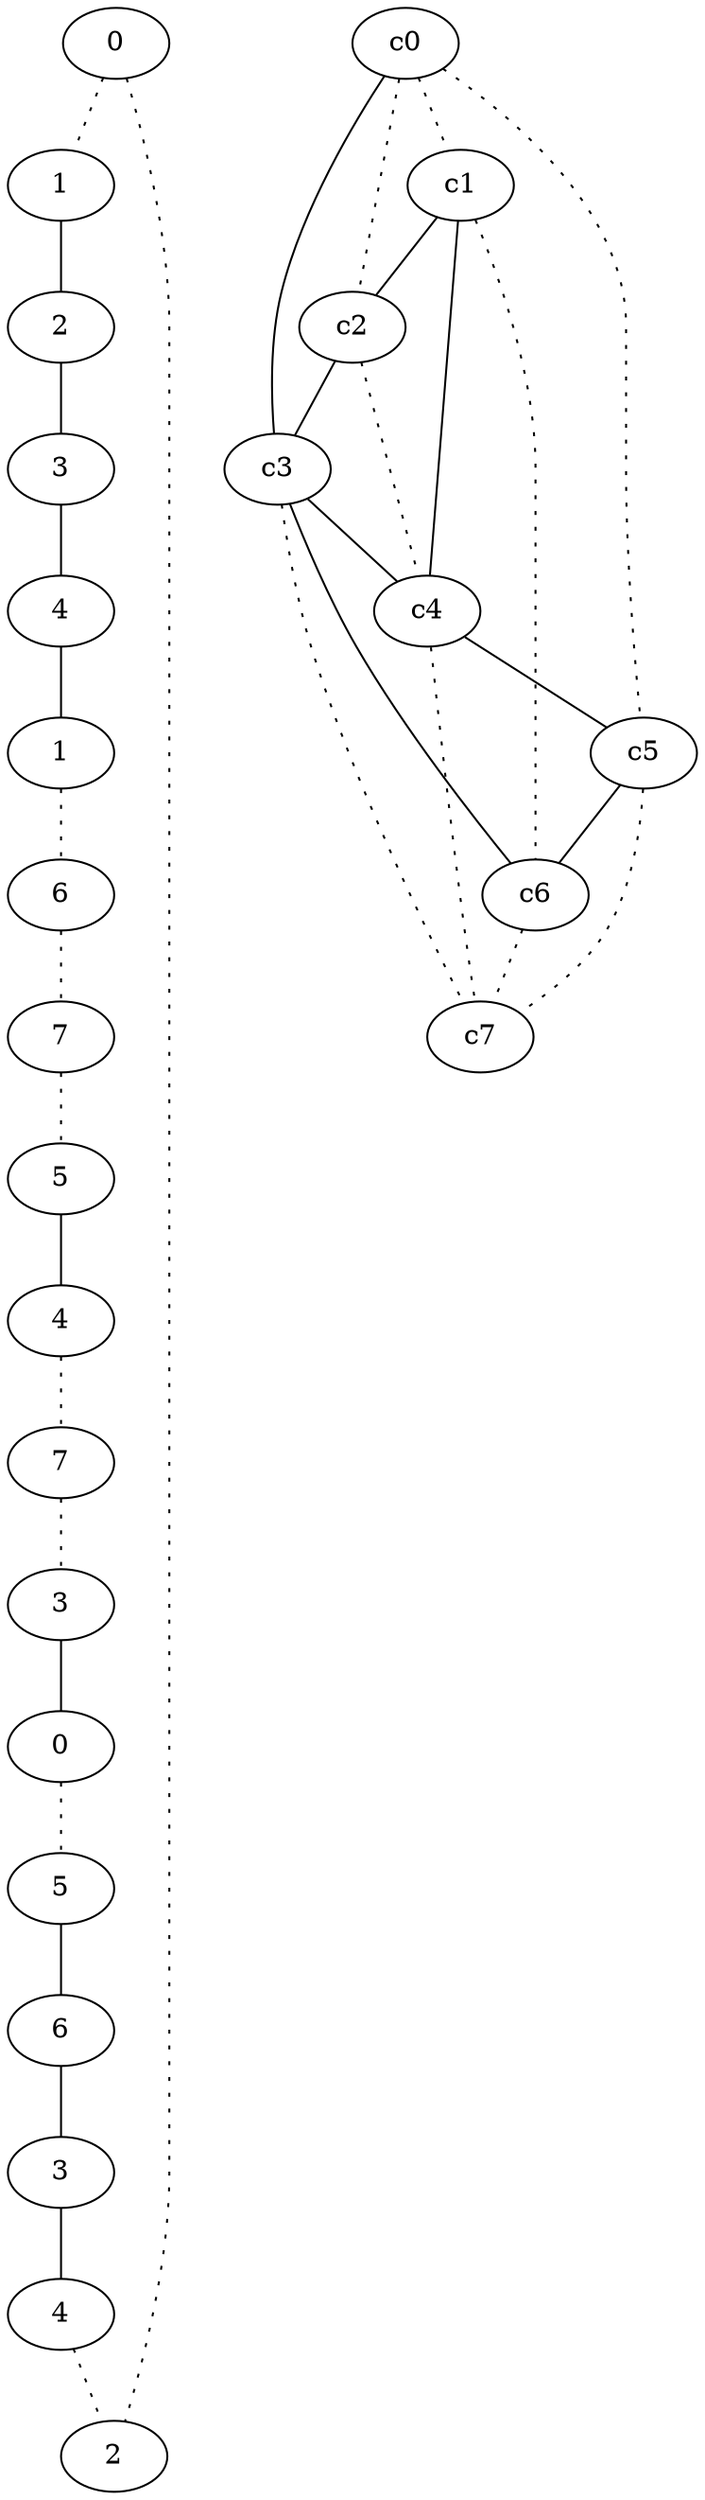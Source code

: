 graph {
a0[label=0];
a1[label=1];
a2[label=2];
a3[label=3];
a4[label=4];
a5[label=1];
a6[label=6];
a7[label=7];
a8[label=5];
a9[label=4];
a10[label=7];
a11[label=3];
a12[label=0];
a13[label=5];
a14[label=6];
a15[label=3];
a16[label=4];
a17[label=2];
a0 -- a1 [style=dotted];
a0 -- a17 [style=dotted];
a1 -- a2;
a2 -- a3;
a3 -- a4;
a4 -- a5;
a5 -- a6 [style=dotted];
a6 -- a7 [style=dotted];
a7 -- a8 [style=dotted];
a8 -- a9;
a9 -- a10 [style=dotted];
a10 -- a11 [style=dotted];
a11 -- a12;
a12 -- a13 [style=dotted];
a13 -- a14;
a14 -- a15;
a15 -- a16;
a16 -- a17 [style=dotted];
c0 -- c1 [style=dotted];
c0 -- c2 [style=dotted];
c0 -- c3;
c0 -- c5 [style=dotted];
c1 -- c2;
c1 -- c4;
c1 -- c6 [style=dotted];
c2 -- c3;
c2 -- c4 [style=dotted];
c3 -- c4;
c3 -- c6;
c3 -- c7 [style=dotted];
c4 -- c5;
c4 -- c7 [style=dotted];
c5 -- c6;
c5 -- c7 [style=dotted];
c6 -- c7 [style=dotted];
}

